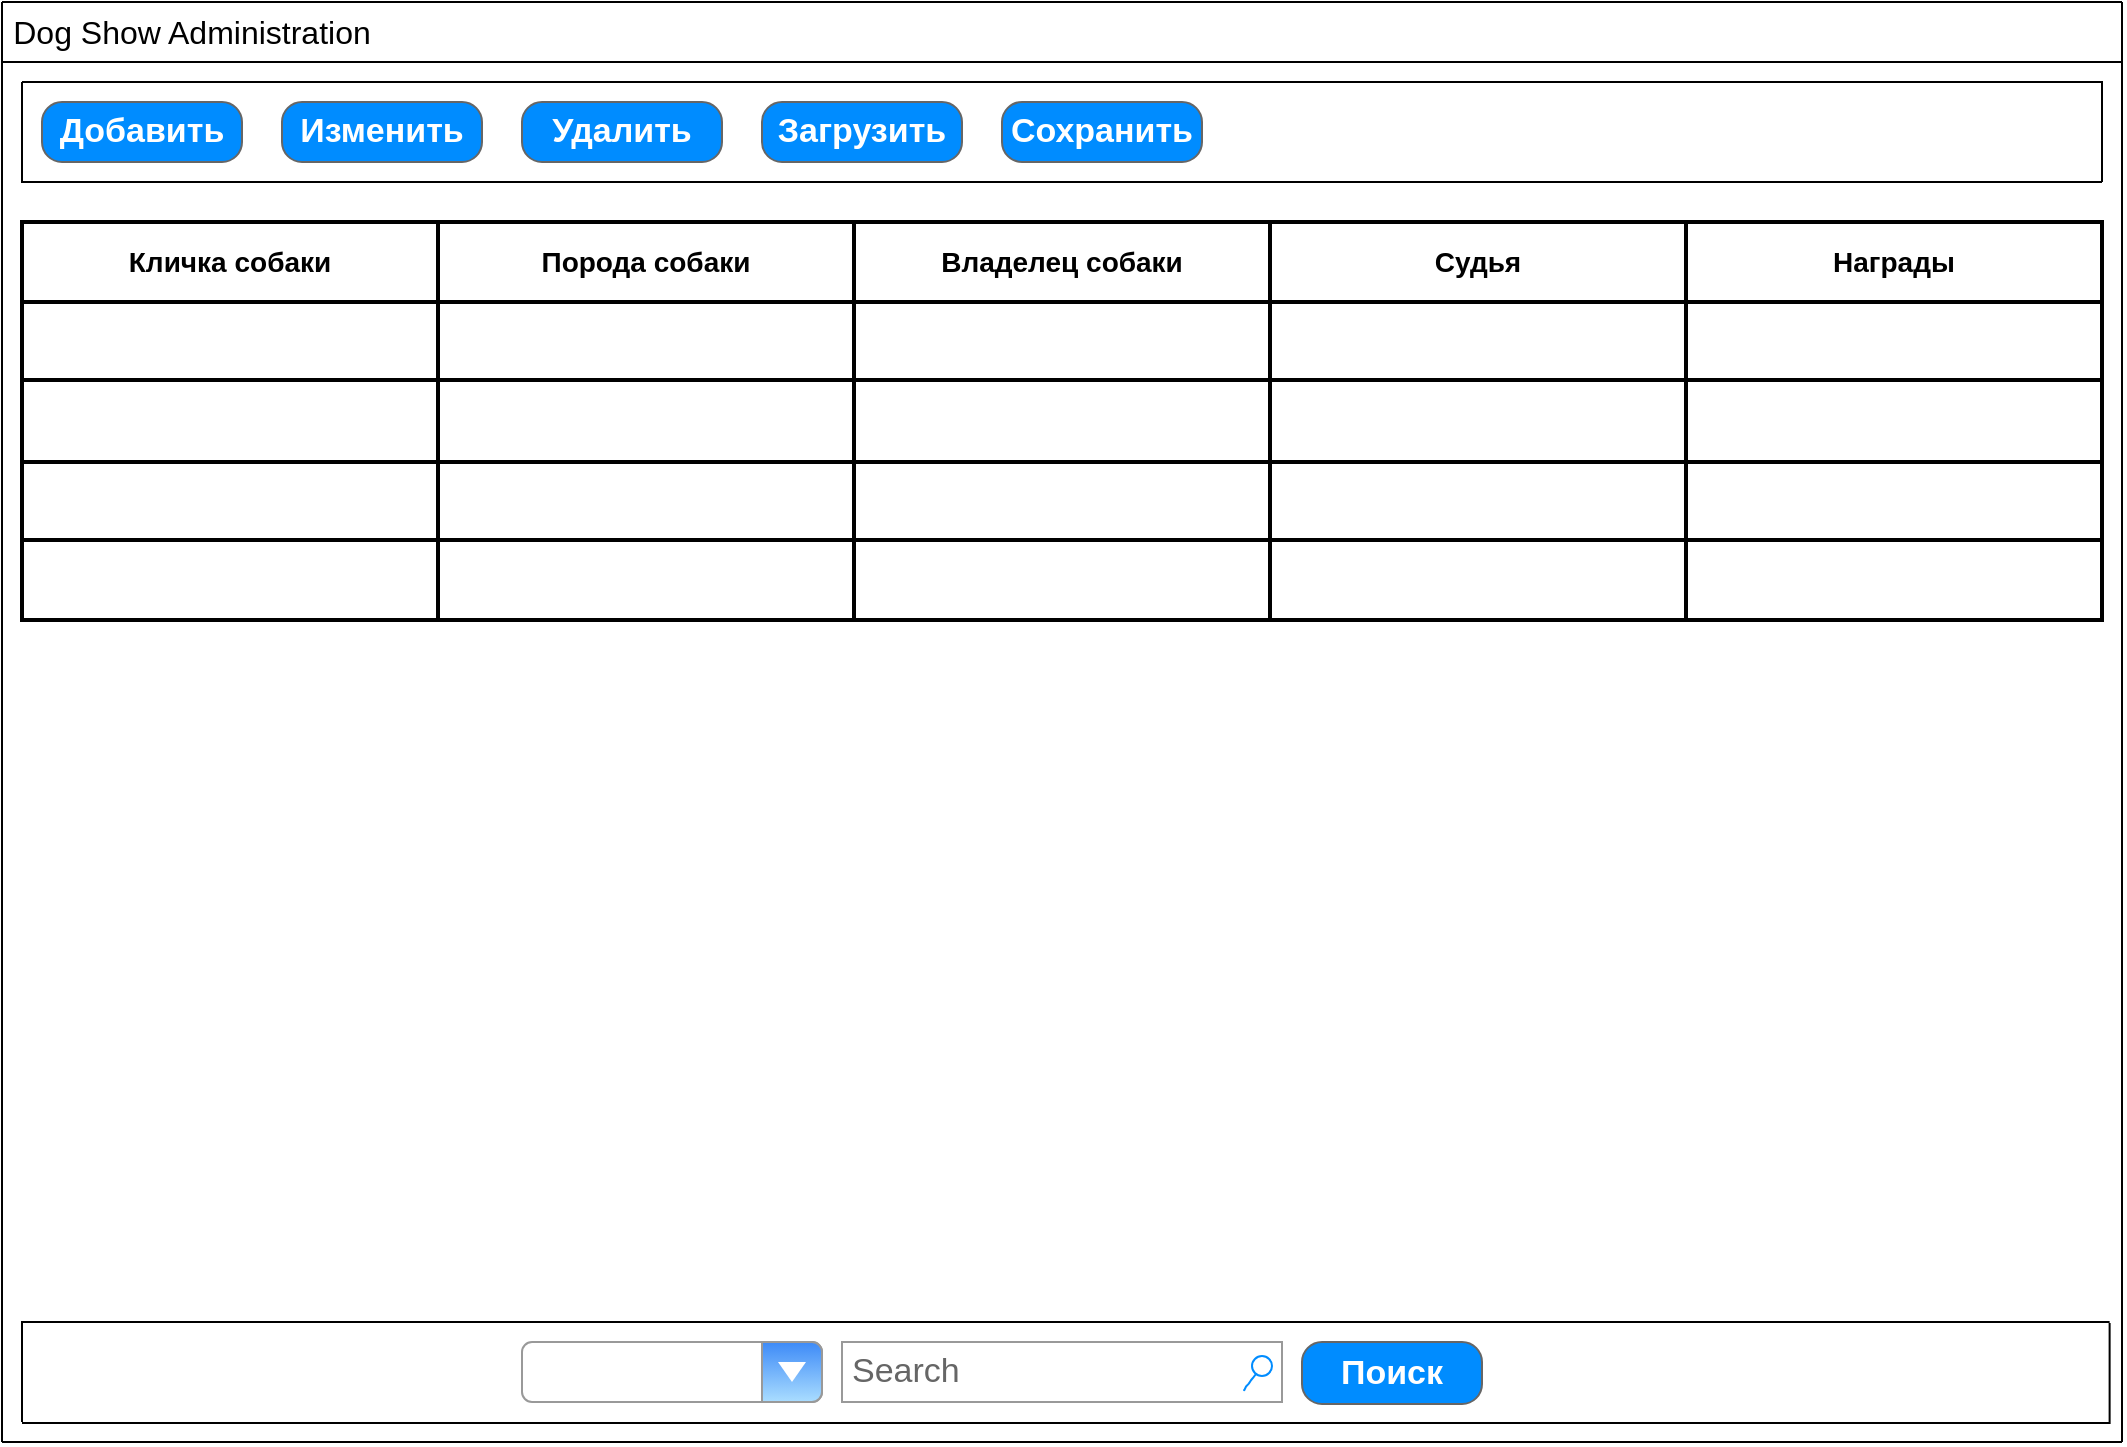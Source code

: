 <mxfile version="24.7.17">
  <diagram name="Page-1" id="03018318-947c-dd8e-b7a3-06fadd420f32">
    <mxGraphModel dx="1434" dy="836" grid="1" gridSize="10" guides="1" tooltips="1" connect="1" arrows="1" fold="1" page="1" pageScale="1" pageWidth="1100" pageHeight="850" background="none" math="0" shadow="0">
      <root>
        <mxCell id="0" />
        <mxCell id="1" parent="0" />
        <mxCell id="VrX1W8BqQ0QLpx3KH8ts-2" value="Search" style="strokeWidth=1;shadow=0;dashed=0;align=center;html=1;shape=mxgraph.mockup.forms.searchBox;strokeColor=#999999;mainText=;strokeColor2=#008cff;fontColor=#666666;fontSize=17;align=left;spacingLeft=3;rounded=0;labelBackgroundColor=none;comic=1;" parent="1" vertex="1">
          <mxGeometry x="440" y="790" width="220" height="30" as="geometry" />
        </mxCell>
        <mxCell id="VrX1W8BqQ0QLpx3KH8ts-6" value="" style="strokeWidth=1;shadow=0;dashed=0;align=center;html=1;shape=mxgraph.mockup.forms.comboBox;strokeColor=#999999;fillColor=#3d8af7;align=left;fillColor2=#aaddff;mainText=;fontColor=#666666;fontSize=17;spacingLeft=3;" parent="1" vertex="1">
          <mxGeometry x="280" y="790" width="150" height="30" as="geometry" />
        </mxCell>
        <mxCell id="VrX1W8BqQ0QLpx3KH8ts-7" value="Добавить" style="strokeWidth=1;shadow=0;dashed=0;align=center;html=1;shape=mxgraph.mockup.buttons.button;strokeColor=#666666;fontColor=#ffffff;mainText=;buttonStyle=round;fontSize=17;fontStyle=1;fillColor=#008cff;whiteSpace=wrap;" parent="1" vertex="1">
          <mxGeometry x="40" y="170" width="100" height="30" as="geometry" />
        </mxCell>
        <mxCell id="VrX1W8BqQ0QLpx3KH8ts-8" value="Изменить" style="strokeWidth=1;shadow=0;dashed=0;align=center;html=1;shape=mxgraph.mockup.buttons.button;strokeColor=#666666;fontColor=#ffffff;mainText=;buttonStyle=round;fontSize=17;fontStyle=1;fillColor=#008cff;whiteSpace=wrap;" parent="1" vertex="1">
          <mxGeometry x="160" y="170" width="100" height="30" as="geometry" />
        </mxCell>
        <mxCell id="VrX1W8BqQ0QLpx3KH8ts-9" value="Удалить" style="strokeWidth=1;shadow=0;dashed=0;align=center;html=1;shape=mxgraph.mockup.buttons.button;strokeColor=#666666;fontColor=#ffffff;mainText=;buttonStyle=round;fontSize=17;fontStyle=1;fillColor=#008cff;whiteSpace=wrap;" parent="1" vertex="1">
          <mxGeometry x="280" y="170" width="100" height="30" as="geometry" />
        </mxCell>
        <mxCell id="VrX1W8BqQ0QLpx3KH8ts-10" value="Поиск" style="strokeWidth=1;shadow=0;dashed=0;align=center;html=1;shape=mxgraph.mockup.buttons.button;strokeColor=#666666;fontColor=#ffffff;mainText=;buttonStyle=round;fontSize=17;fontStyle=1;fillColor=#008cff;whiteSpace=wrap;" parent="1" vertex="1">
          <mxGeometry x="670" y="790" width="90" height="31" as="geometry" />
        </mxCell>
        <mxCell id="VrX1W8BqQ0QLpx3KH8ts-11" value="Dog Show Administration" style="text;html=1;align=center;verticalAlign=middle;whiteSpace=wrap;rounded=0;fontSize=16;" parent="1" vertex="1">
          <mxGeometry x="20" y="125" width="190" height="19" as="geometry" />
        </mxCell>
        <mxCell id="VrX1W8BqQ0QLpx3KH8ts-13" value="" style="shape=table;html=1;whiteSpace=wrap;startSize=0;container=1;collapsible=0;childLayout=tableLayout;strokeWidth=2;fontSize=17;" parent="1" vertex="1">
          <mxGeometry x="30" y="230" width="1040" height="199" as="geometry" />
        </mxCell>
        <mxCell id="VrX1W8BqQ0QLpx3KH8ts-14" value="" style="shape=tableRow;horizontal=0;startSize=0;swimlaneHead=0;swimlaneBody=0;top=0;left=0;bottom=0;right=0;collapsible=0;dropTarget=0;fillColor=none;points=[[0,0.5],[1,0.5]];portConstraint=eastwest;swimlaneLine=1;" parent="VrX1W8BqQ0QLpx3KH8ts-13" vertex="1">
          <mxGeometry width="1040" height="40" as="geometry" />
        </mxCell>
        <mxCell id="VrX1W8BqQ0QLpx3KH8ts-15" value="Кличка собаки" style="shape=partialRectangle;html=1;whiteSpace=wrap;connectable=0;fillColor=none;top=0;left=0;bottom=0;right=0;overflow=hidden;fontStyle=1;fontSize=14;swimlaneLine=1;" parent="VrX1W8BqQ0QLpx3KH8ts-14" vertex="1">
          <mxGeometry width="208" height="40" as="geometry">
            <mxRectangle width="208" height="40" as="alternateBounds" />
          </mxGeometry>
        </mxCell>
        <mxCell id="VrX1W8BqQ0QLpx3KH8ts-16" value="Порода собаки" style="shape=partialRectangle;html=1;whiteSpace=wrap;connectable=0;fillColor=none;top=0;left=0;bottom=0;right=0;overflow=hidden;fontStyle=1;fontSize=14;swimlaneLine=1;" parent="VrX1W8BqQ0QLpx3KH8ts-14" vertex="1">
          <mxGeometry x="208" width="208" height="40" as="geometry">
            <mxRectangle width="208" height="40" as="alternateBounds" />
          </mxGeometry>
        </mxCell>
        <mxCell id="VrX1W8BqQ0QLpx3KH8ts-17" value="Владелец собаки" style="shape=partialRectangle;html=1;whiteSpace=wrap;connectable=0;fillColor=none;top=0;left=0;bottom=0;right=0;overflow=hidden;fontStyle=1;fontSize=14;swimlaneLine=1;" parent="VrX1W8BqQ0QLpx3KH8ts-14" vertex="1">
          <mxGeometry x="416" width="208" height="40" as="geometry">
            <mxRectangle width="208" height="40" as="alternateBounds" />
          </mxGeometry>
        </mxCell>
        <mxCell id="VrX1W8BqQ0QLpx3KH8ts-18" value="Судья" style="shape=partialRectangle;html=1;whiteSpace=wrap;connectable=0;fillColor=none;top=0;left=0;bottom=0;right=0;overflow=hidden;fontStyle=1;fontSize=14;swimlaneLine=1;" parent="VrX1W8BqQ0QLpx3KH8ts-14" vertex="1">
          <mxGeometry x="624" width="208" height="40" as="geometry">
            <mxRectangle width="208" height="40" as="alternateBounds" />
          </mxGeometry>
        </mxCell>
        <mxCell id="l9pdDCKhReNczKO_Nlx6-6" value="Награды" style="shape=partialRectangle;html=1;whiteSpace=wrap;connectable=0;fillColor=none;top=0;left=0;bottom=0;right=0;overflow=hidden;fontStyle=1;fontSize=14;swimlaneLine=1;" parent="VrX1W8BqQ0QLpx3KH8ts-14" vertex="1">
          <mxGeometry x="832" width="208" height="40" as="geometry">
            <mxRectangle width="208" height="40" as="alternateBounds" />
          </mxGeometry>
        </mxCell>
        <mxCell id="VrX1W8BqQ0QLpx3KH8ts-19" value="" style="shape=tableRow;horizontal=0;startSize=0;swimlaneHead=0;swimlaneBody=0;top=0;left=0;bottom=0;right=0;collapsible=0;dropTarget=0;fillColor=none;points=[[0,0.5],[1,0.5]];portConstraint=eastwest;swimlaneLine=1;" parent="VrX1W8BqQ0QLpx3KH8ts-13" vertex="1">
          <mxGeometry y="40" width="1040" height="39" as="geometry" />
        </mxCell>
        <mxCell id="VrX1W8BqQ0QLpx3KH8ts-20" value="" style="shape=partialRectangle;html=1;whiteSpace=wrap;connectable=0;fillColor=none;top=0;left=0;bottom=0;right=0;overflow=hidden;swimlaneLine=1;" parent="VrX1W8BqQ0QLpx3KH8ts-19" vertex="1">
          <mxGeometry width="208" height="39" as="geometry">
            <mxRectangle width="208" height="39" as="alternateBounds" />
          </mxGeometry>
        </mxCell>
        <mxCell id="VrX1W8BqQ0QLpx3KH8ts-21" value="" style="shape=partialRectangle;html=1;whiteSpace=wrap;connectable=0;fillColor=none;top=0;left=0;bottom=0;right=0;overflow=hidden;swimlaneLine=1;" parent="VrX1W8BqQ0QLpx3KH8ts-19" vertex="1">
          <mxGeometry x="208" width="208" height="39" as="geometry">
            <mxRectangle width="208" height="39" as="alternateBounds" />
          </mxGeometry>
        </mxCell>
        <mxCell id="VrX1W8BqQ0QLpx3KH8ts-22" style="shape=partialRectangle;html=1;whiteSpace=wrap;connectable=0;fillColor=none;top=0;left=0;bottom=0;right=0;overflow=hidden;swimlaneLine=1;" parent="VrX1W8BqQ0QLpx3KH8ts-19" vertex="1">
          <mxGeometry x="416" width="208" height="39" as="geometry">
            <mxRectangle width="208" height="39" as="alternateBounds" />
          </mxGeometry>
        </mxCell>
        <mxCell id="VrX1W8BqQ0QLpx3KH8ts-23" style="shape=partialRectangle;html=1;whiteSpace=wrap;connectable=0;fillColor=none;top=0;left=0;bottom=0;right=0;overflow=hidden;swimlaneLine=1;" parent="VrX1W8BqQ0QLpx3KH8ts-19" vertex="1">
          <mxGeometry x="624" width="208" height="39" as="geometry">
            <mxRectangle width="208" height="39" as="alternateBounds" />
          </mxGeometry>
        </mxCell>
        <mxCell id="l9pdDCKhReNczKO_Nlx6-7" style="shape=partialRectangle;html=1;whiteSpace=wrap;connectable=0;fillColor=none;top=0;left=0;bottom=0;right=0;overflow=hidden;swimlaneLine=1;" parent="VrX1W8BqQ0QLpx3KH8ts-19" vertex="1">
          <mxGeometry x="832" width="208" height="39" as="geometry">
            <mxRectangle width="208" height="39" as="alternateBounds" />
          </mxGeometry>
        </mxCell>
        <mxCell id="VrX1W8BqQ0QLpx3KH8ts-24" value="" style="shape=tableRow;horizontal=0;startSize=0;swimlaneHead=0;swimlaneBody=0;top=0;left=0;bottom=0;right=0;collapsible=0;dropTarget=0;fillColor=none;points=[[0,0.5],[1,0.5]];portConstraint=eastwest;swimlaneLine=1;" parent="VrX1W8BqQ0QLpx3KH8ts-13" vertex="1">
          <mxGeometry y="79" width="1040" height="41" as="geometry" />
        </mxCell>
        <mxCell id="VrX1W8BqQ0QLpx3KH8ts-25" value="" style="shape=partialRectangle;html=1;whiteSpace=wrap;connectable=0;fillColor=none;top=0;left=0;bottom=0;right=0;overflow=hidden;swimlaneLine=1;" parent="VrX1W8BqQ0QLpx3KH8ts-24" vertex="1">
          <mxGeometry width="208" height="41" as="geometry">
            <mxRectangle width="208" height="41" as="alternateBounds" />
          </mxGeometry>
        </mxCell>
        <mxCell id="VrX1W8BqQ0QLpx3KH8ts-26" value="" style="shape=partialRectangle;html=1;whiteSpace=wrap;connectable=0;fillColor=none;top=0;left=0;bottom=0;right=0;overflow=hidden;swimlaneLine=1;" parent="VrX1W8BqQ0QLpx3KH8ts-24" vertex="1">
          <mxGeometry x="208" width="208" height="41" as="geometry">
            <mxRectangle width="208" height="41" as="alternateBounds" />
          </mxGeometry>
        </mxCell>
        <mxCell id="VrX1W8BqQ0QLpx3KH8ts-27" style="shape=partialRectangle;html=1;whiteSpace=wrap;connectable=0;fillColor=none;top=0;left=0;bottom=0;right=0;overflow=hidden;swimlaneLine=1;" parent="VrX1W8BqQ0QLpx3KH8ts-24" vertex="1">
          <mxGeometry x="416" width="208" height="41" as="geometry">
            <mxRectangle width="208" height="41" as="alternateBounds" />
          </mxGeometry>
        </mxCell>
        <mxCell id="VrX1W8BqQ0QLpx3KH8ts-28" style="shape=partialRectangle;html=1;whiteSpace=wrap;connectable=0;fillColor=none;top=0;left=0;bottom=0;right=0;overflow=hidden;swimlaneLine=1;" parent="VrX1W8BqQ0QLpx3KH8ts-24" vertex="1">
          <mxGeometry x="624" width="208" height="41" as="geometry">
            <mxRectangle width="208" height="41" as="alternateBounds" />
          </mxGeometry>
        </mxCell>
        <mxCell id="l9pdDCKhReNczKO_Nlx6-8" style="shape=partialRectangle;html=1;whiteSpace=wrap;connectable=0;fillColor=none;top=0;left=0;bottom=0;right=0;overflow=hidden;swimlaneLine=1;" parent="VrX1W8BqQ0QLpx3KH8ts-24" vertex="1">
          <mxGeometry x="832" width="208" height="41" as="geometry">
            <mxRectangle width="208" height="41" as="alternateBounds" />
          </mxGeometry>
        </mxCell>
        <mxCell id="VrX1W8BqQ0QLpx3KH8ts-29" style="shape=tableRow;horizontal=0;startSize=0;swimlaneHead=0;swimlaneBody=0;top=0;left=0;bottom=0;right=0;collapsible=0;dropTarget=0;fillColor=none;points=[[0,0.5],[1,0.5]];portConstraint=eastwest;swimlaneLine=1;" parent="VrX1W8BqQ0QLpx3KH8ts-13" vertex="1">
          <mxGeometry y="120" width="1040" height="39" as="geometry" />
        </mxCell>
        <mxCell id="VrX1W8BqQ0QLpx3KH8ts-30" style="shape=partialRectangle;html=1;whiteSpace=wrap;connectable=0;fillColor=none;top=0;left=0;bottom=0;right=0;overflow=hidden;swimlaneLine=1;" parent="VrX1W8BqQ0QLpx3KH8ts-29" vertex="1">
          <mxGeometry width="208" height="39" as="geometry">
            <mxRectangle width="208" height="39" as="alternateBounds" />
          </mxGeometry>
        </mxCell>
        <mxCell id="VrX1W8BqQ0QLpx3KH8ts-31" style="shape=partialRectangle;html=1;whiteSpace=wrap;connectable=0;fillColor=none;top=0;left=0;bottom=0;right=0;overflow=hidden;swimlaneLine=1;" parent="VrX1W8BqQ0QLpx3KH8ts-29" vertex="1">
          <mxGeometry x="208" width="208" height="39" as="geometry">
            <mxRectangle width="208" height="39" as="alternateBounds" />
          </mxGeometry>
        </mxCell>
        <mxCell id="VrX1W8BqQ0QLpx3KH8ts-32" style="shape=partialRectangle;html=1;whiteSpace=wrap;connectable=0;fillColor=none;top=0;left=0;bottom=0;right=0;overflow=hidden;swimlaneLine=1;" parent="VrX1W8BqQ0QLpx3KH8ts-29" vertex="1">
          <mxGeometry x="416" width="208" height="39" as="geometry">
            <mxRectangle width="208" height="39" as="alternateBounds" />
          </mxGeometry>
        </mxCell>
        <mxCell id="VrX1W8BqQ0QLpx3KH8ts-33" style="shape=partialRectangle;html=1;whiteSpace=wrap;connectable=0;fillColor=none;top=0;left=0;bottom=0;right=0;overflow=hidden;swimlaneLine=1;" parent="VrX1W8BqQ0QLpx3KH8ts-29" vertex="1">
          <mxGeometry x="624" width="208" height="39" as="geometry">
            <mxRectangle width="208" height="39" as="alternateBounds" />
          </mxGeometry>
        </mxCell>
        <mxCell id="l9pdDCKhReNczKO_Nlx6-9" style="shape=partialRectangle;html=1;whiteSpace=wrap;connectable=0;fillColor=none;top=0;left=0;bottom=0;right=0;overflow=hidden;swimlaneLine=1;" parent="VrX1W8BqQ0QLpx3KH8ts-29" vertex="1">
          <mxGeometry x="832" width="208" height="39" as="geometry">
            <mxRectangle width="208" height="39" as="alternateBounds" />
          </mxGeometry>
        </mxCell>
        <mxCell id="VrX1W8BqQ0QLpx3KH8ts-34" style="shape=tableRow;horizontal=0;startSize=0;swimlaneHead=0;swimlaneBody=0;top=0;left=0;bottom=0;right=0;collapsible=0;dropTarget=0;fillColor=none;points=[[0,0.5],[1,0.5]];portConstraint=eastwest;swimlaneLine=1;" parent="VrX1W8BqQ0QLpx3KH8ts-13" vertex="1">
          <mxGeometry y="159" width="1040" height="40" as="geometry" />
        </mxCell>
        <mxCell id="VrX1W8BqQ0QLpx3KH8ts-35" style="shape=partialRectangle;html=1;whiteSpace=wrap;connectable=0;fillColor=none;top=0;left=0;bottom=0;right=0;overflow=hidden;swimlaneLine=1;" parent="VrX1W8BqQ0QLpx3KH8ts-34" vertex="1">
          <mxGeometry width="208" height="40" as="geometry">
            <mxRectangle width="208" height="40" as="alternateBounds" />
          </mxGeometry>
        </mxCell>
        <mxCell id="VrX1W8BqQ0QLpx3KH8ts-36" style="shape=partialRectangle;html=1;whiteSpace=wrap;connectable=0;fillColor=none;top=0;left=0;bottom=0;right=0;overflow=hidden;swimlaneLine=1;" parent="VrX1W8BqQ0QLpx3KH8ts-34" vertex="1">
          <mxGeometry x="208" width="208" height="40" as="geometry">
            <mxRectangle width="208" height="40" as="alternateBounds" />
          </mxGeometry>
        </mxCell>
        <mxCell id="VrX1W8BqQ0QLpx3KH8ts-37" style="shape=partialRectangle;html=1;whiteSpace=wrap;connectable=0;fillColor=none;top=0;left=0;bottom=0;right=0;overflow=hidden;swimlaneLine=1;" parent="VrX1W8BqQ0QLpx3KH8ts-34" vertex="1">
          <mxGeometry x="416" width="208" height="40" as="geometry">
            <mxRectangle width="208" height="40" as="alternateBounds" />
          </mxGeometry>
        </mxCell>
        <mxCell id="VrX1W8BqQ0QLpx3KH8ts-38" style="shape=partialRectangle;html=1;whiteSpace=wrap;connectable=0;fillColor=none;top=0;left=0;bottom=0;right=0;overflow=hidden;swimlaneLine=1;" parent="VrX1W8BqQ0QLpx3KH8ts-34" vertex="1">
          <mxGeometry x="624" width="208" height="40" as="geometry">
            <mxRectangle width="208" height="40" as="alternateBounds" />
          </mxGeometry>
        </mxCell>
        <mxCell id="l9pdDCKhReNczKO_Nlx6-10" style="shape=partialRectangle;html=1;whiteSpace=wrap;connectable=0;fillColor=none;top=0;left=0;bottom=0;right=0;overflow=hidden;swimlaneLine=1;" parent="VrX1W8BqQ0QLpx3KH8ts-34" vertex="1">
          <mxGeometry x="832" width="208" height="40" as="geometry">
            <mxRectangle width="208" height="40" as="alternateBounds" />
          </mxGeometry>
        </mxCell>
        <mxCell id="VrX1W8BqQ0QLpx3KH8ts-49" value="Сохранить" style="strokeWidth=1;shadow=0;dashed=0;align=center;html=1;shape=mxgraph.mockup.buttons.button;strokeColor=#666666;fontColor=#ffffff;mainText=;buttonStyle=round;fontSize=17;fontStyle=1;fillColor=#008cff;whiteSpace=wrap;" parent="1" vertex="1">
          <mxGeometry x="520" y="170" width="100" height="30" as="geometry" />
        </mxCell>
        <mxCell id="VrX1W8BqQ0QLpx3KH8ts-50" value="Загрузить" style="strokeWidth=1;shadow=0;dashed=0;align=center;html=1;shape=mxgraph.mockup.buttons.button;strokeColor=#666666;fontColor=#ffffff;mainText=;buttonStyle=round;fontSize=17;fontStyle=1;fillColor=#008cff;whiteSpace=wrap;" parent="1" vertex="1">
          <mxGeometry x="400" y="170" width="100" height="30" as="geometry" />
        </mxCell>
        <mxCell id="l9pdDCKhReNczKO_Nlx6-2" value="" style="endArrow=none;html=1;rounded=0;" parent="1" edge="1">
          <mxGeometry width="50" height="50" relative="1" as="geometry">
            <mxPoint x="20" y="840" as="sourcePoint" />
            <mxPoint x="20" y="120" as="targetPoint" />
          </mxGeometry>
        </mxCell>
        <mxCell id="l9pdDCKhReNczKO_Nlx6-3" value="" style="endArrow=none;html=1;rounded=0;" parent="1" edge="1">
          <mxGeometry width="50" height="50" relative="1" as="geometry">
            <mxPoint x="20" y="840" as="sourcePoint" />
            <mxPoint x="1080" y="840" as="targetPoint" />
          </mxGeometry>
        </mxCell>
        <mxCell id="l9pdDCKhReNczKO_Nlx6-4" value="" style="endArrow=none;html=1;rounded=0;" parent="1" edge="1">
          <mxGeometry width="50" height="50" relative="1" as="geometry">
            <mxPoint x="1080" y="840" as="sourcePoint" />
            <mxPoint x="1080" y="120" as="targetPoint" />
          </mxGeometry>
        </mxCell>
        <mxCell id="l9pdDCKhReNczKO_Nlx6-5" value="" style="endArrow=none;html=1;rounded=0;" parent="1" edge="1">
          <mxGeometry width="50" height="50" relative="1" as="geometry">
            <mxPoint x="1080" y="120" as="sourcePoint" />
            <mxPoint x="20" y="120" as="targetPoint" />
          </mxGeometry>
        </mxCell>
        <mxCell id="l9pdDCKhReNczKO_Nlx6-14" value="" style="endArrow=none;html=1;rounded=0;" parent="1" edge="1">
          <mxGeometry width="50" height="50" relative="1" as="geometry">
            <mxPoint x="30" y="160" as="sourcePoint" />
            <mxPoint x="1070" y="210" as="targetPoint" />
            <Array as="points">
              <mxPoint x="1070" y="160" />
            </Array>
          </mxGeometry>
        </mxCell>
        <mxCell id="l9pdDCKhReNczKO_Nlx6-15" value="" style="endArrow=none;html=1;rounded=0;" parent="1" edge="1">
          <mxGeometry width="50" height="50" relative="1" as="geometry">
            <mxPoint x="30" y="160" as="sourcePoint" />
            <mxPoint x="1070" y="210" as="targetPoint" />
            <Array as="points">
              <mxPoint x="30" y="210" />
            </Array>
          </mxGeometry>
        </mxCell>
        <mxCell id="l9pdDCKhReNczKO_Nlx6-17" value="" style="endArrow=none;html=1;rounded=0;" parent="1" edge="1">
          <mxGeometry width="50" height="50" relative="1" as="geometry">
            <mxPoint x="20" y="150" as="sourcePoint" />
            <mxPoint x="1080" y="150" as="targetPoint" />
          </mxGeometry>
        </mxCell>
        <mxCell id="l9pdDCKhReNczKO_Nlx6-18" value="" style="endArrow=none;html=1;rounded=0;" parent="1" edge="1">
          <mxGeometry width="50" height="50" relative="1" as="geometry">
            <mxPoint x="30" y="830" as="sourcePoint" />
            <mxPoint x="1073.81" y="780" as="targetPoint" />
            <Array as="points">
              <mxPoint x="30" y="780" />
            </Array>
          </mxGeometry>
        </mxCell>
        <mxCell id="l9pdDCKhReNczKO_Nlx6-19" value="" style="endArrow=none;html=1;rounded=0;" parent="1" edge="1">
          <mxGeometry width="50" height="50" relative="1" as="geometry">
            <mxPoint x="1073.81" y="780.5" as="sourcePoint" />
            <mxPoint x="30.0" y="830.5" as="targetPoint" />
            <Array as="points">
              <mxPoint x="1073.81" y="830.5" />
            </Array>
          </mxGeometry>
        </mxCell>
      </root>
    </mxGraphModel>
  </diagram>
</mxfile>
